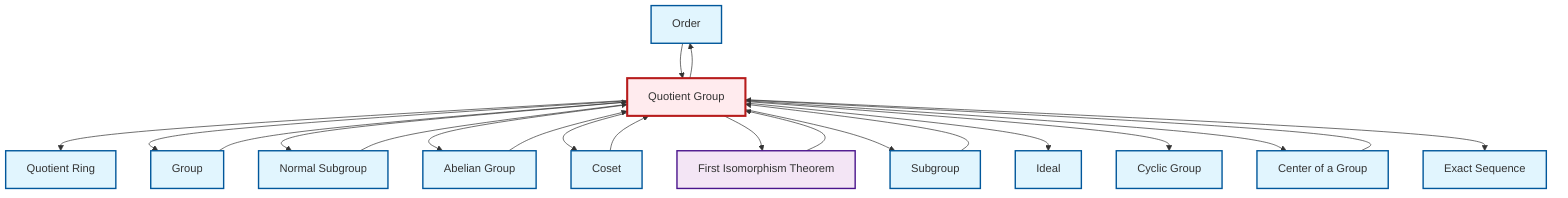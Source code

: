 graph TD
    classDef definition fill:#e1f5fe,stroke:#01579b,stroke-width:2px
    classDef theorem fill:#f3e5f5,stroke:#4a148c,stroke-width:2px
    classDef axiom fill:#fff3e0,stroke:#e65100,stroke-width:2px
    classDef example fill:#e8f5e9,stroke:#1b5e20,stroke-width:2px
    classDef current fill:#ffebee,stroke:#b71c1c,stroke-width:3px
    def-order["Order"]:::definition
    def-abelian-group["Abelian Group"]:::definition
    def-exact-sequence["Exact Sequence"]:::definition
    def-normal-subgroup["Normal Subgroup"]:::definition
    def-center-of-group["Center of a Group"]:::definition
    def-subgroup["Subgroup"]:::definition
    def-quotient-ring["Quotient Ring"]:::definition
    thm-first-isomorphism["First Isomorphism Theorem"]:::theorem
    def-group["Group"]:::definition
    def-ideal["Ideal"]:::definition
    def-quotient-group["Quotient Group"]:::definition
    def-cyclic-group["Cyclic Group"]:::definition
    def-coset["Coset"]:::definition
    def-quotient-group --> def-quotient-ring
    def-quotient-group --> def-group
    def-subgroup --> def-quotient-group
    def-order --> def-quotient-group
    def-coset --> def-quotient-group
    def-center-of-group --> def-quotient-group
    def-quotient-group --> def-normal-subgroup
    thm-first-isomorphism --> def-quotient-group
    def-quotient-group --> def-abelian-group
    def-quotient-group --> def-coset
    def-quotient-group --> thm-first-isomorphism
    def-quotient-group --> def-subgroup
    def-quotient-group --> def-ideal
    def-quotient-group --> def-cyclic-group
    def-quotient-group --> def-center-of-group
    def-abelian-group --> def-quotient-group
    def-quotient-group --> def-order
    def-group --> def-quotient-group
    def-quotient-group --> def-exact-sequence
    def-normal-subgroup --> def-quotient-group
    class def-quotient-group current